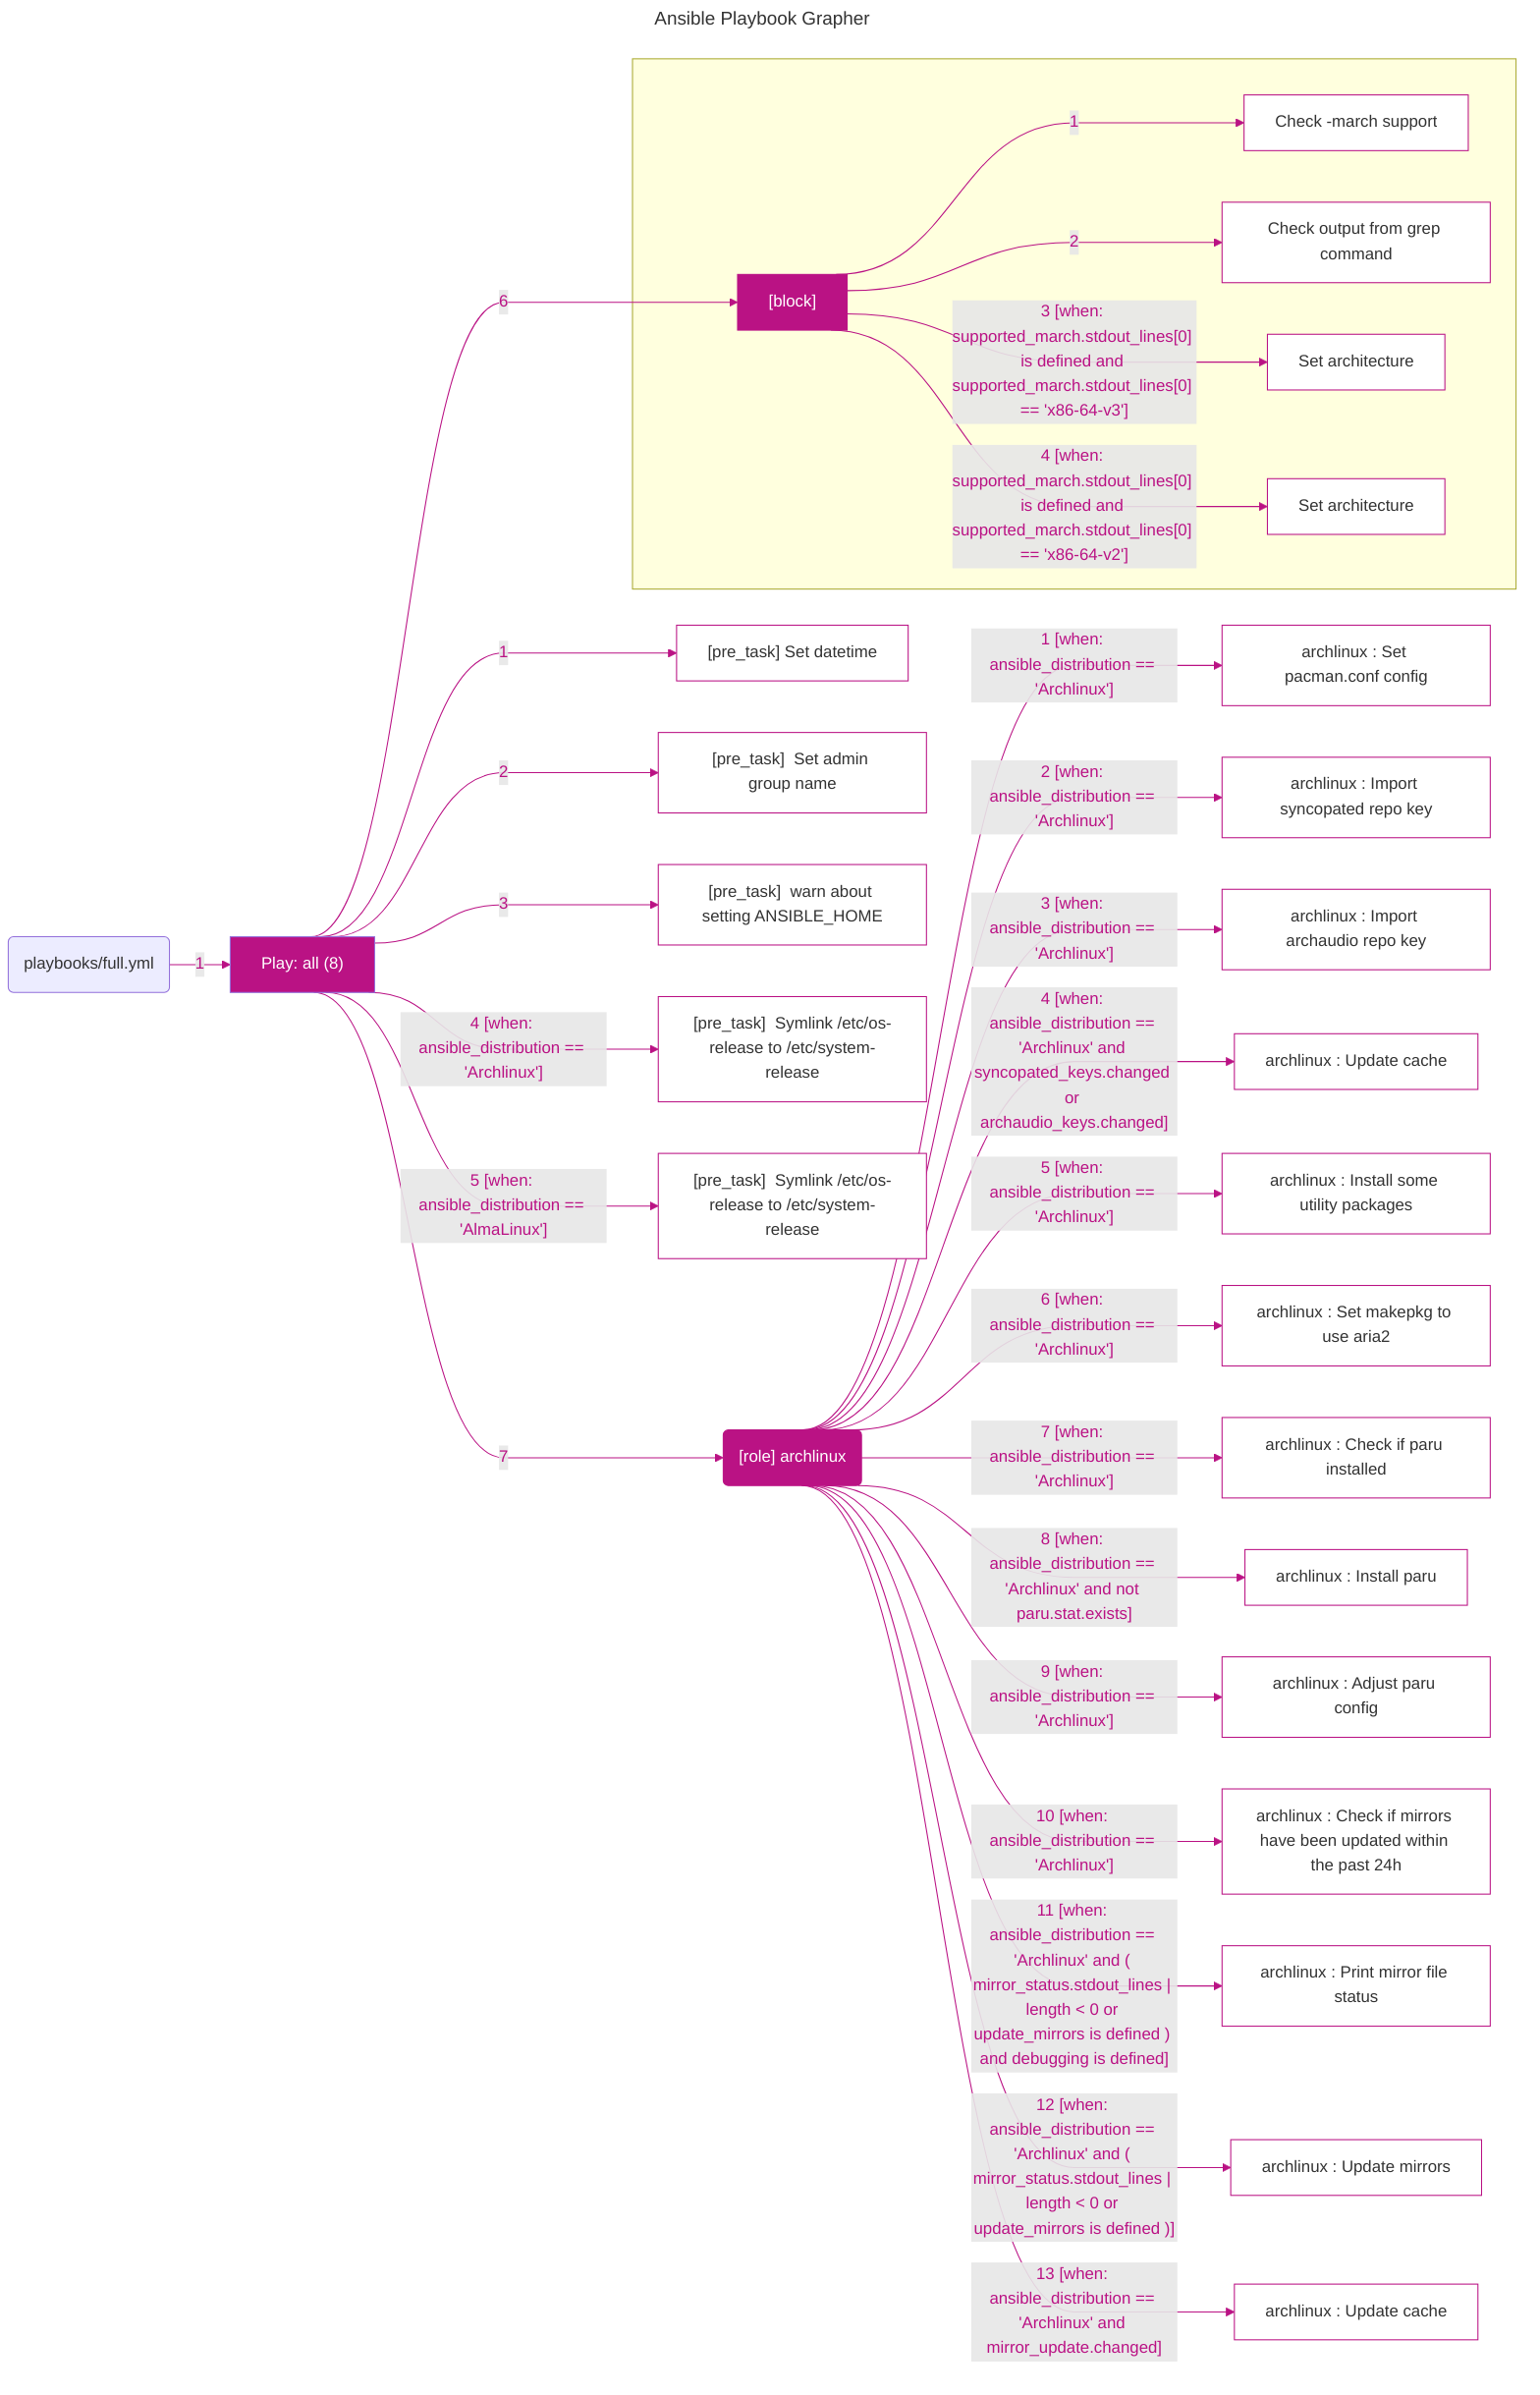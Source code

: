 ---
title: Ansible Playbook Grapher
---
%%{ init: { "flowchart": { "curve": "bumpX" } } }%%
flowchart LR
	%% Start of the playbook 'playbooks/full.yml'
	playbook_06d6c730("playbooks/full.yml")
		%% Start of the play 'Play: all (8)'
		play_86651a0e["Play: all (8)"]
		style play_86651a0e fill:#ba1284,color:#ffffff
		playbook_06d6c730 --> |"1"| play_86651a0e
		linkStyle 0 stroke:#ba1284,color:#ba1284
			pre_task_1fe03bf1["[pre_task]  Set datetime"]
			style pre_task_1fe03bf1 stroke:#ba1284,fill:#ffffff
			play_86651a0e --> |"1"| pre_task_1fe03bf1
			linkStyle 1 stroke:#ba1284,color:#ba1284
			pre_task_7846ad51["[pre_task]  Set admin group name"]
			style pre_task_7846ad51 stroke:#ba1284,fill:#ffffff
			play_86651a0e --> |"2"| pre_task_7846ad51
			linkStyle 2 stroke:#ba1284,color:#ba1284
			pre_task_6a73950d["[pre_task]  warn about setting ANSIBLE_HOME"]
			style pre_task_6a73950d stroke:#ba1284,fill:#ffffff
			play_86651a0e --> |"3"| pre_task_6a73950d
			linkStyle 3 stroke:#ba1284,color:#ba1284
			pre_task_d8ce4ced["[pre_task]  Symlink /etc/os-release to /etc/system-release"]
			style pre_task_d8ce4ced stroke:#ba1284,fill:#ffffff
			play_86651a0e --> |"4 [when: ansible_distribution == 'Archlinux']"| pre_task_d8ce4ced
			linkStyle 4 stroke:#ba1284,color:#ba1284
			pre_task_d8334bea["[pre_task]  Symlink /etc/os-release to /etc/system-release"]
			style pre_task_d8334bea stroke:#ba1284,fill:#ffffff
			play_86651a0e --> |"5 [when: ansible_distribution == 'AlmaLinux']"| pre_task_d8334bea
			linkStyle 5 stroke:#ba1284,color:#ba1284
			%% Start of the block ''
			block_f267b780["[block] "]
			style block_f267b780 fill:#ba1284,color:#ffffff,stroke:#ba1284
			play_86651a0e --> |"6"| block_f267b780
			linkStyle 6 stroke:#ba1284,color:#ba1284
			subgraph subgraph_block_f267b780[" "]
				pre_task_8a5d0bdf[" Check -march support"]
				style pre_task_8a5d0bdf stroke:#ba1284,fill:#ffffff
				block_f267b780 --> |"1"| pre_task_8a5d0bdf
				linkStyle 7 stroke:#ba1284,color:#ba1284
				pre_task_6f0e53bd[" Check output from grep command"]
				style pre_task_6f0e53bd stroke:#ba1284,fill:#ffffff
				block_f267b780 --> |"2"| pre_task_6f0e53bd
				linkStyle 8 stroke:#ba1284,color:#ba1284
				pre_task_a01b36aa[" Set architecture"]
				style pre_task_a01b36aa stroke:#ba1284,fill:#ffffff
				block_f267b780 --> |"3 [when: supported_march.stdout_lines[0] is defined and supported_march.stdout_lines[0] == 'x86-64-v3']"| pre_task_a01b36aa
				linkStyle 9 stroke:#ba1284,color:#ba1284
				pre_task_380bbae1[" Set architecture"]
				style pre_task_380bbae1 stroke:#ba1284,fill:#ffffff
				block_f267b780 --> |"4 [when: supported_march.stdout_lines[0] is defined and supported_march.stdout_lines[0] == 'x86-64-v2']"| pre_task_380bbae1
				linkStyle 10 stroke:#ba1284,color:#ba1284
			end
			%% End of the block ''
			%% Start of the role 'archlinux'
			play_86651a0e --> |"7"| role_97b7ea39
			linkStyle 11 stroke:#ba1284,color:#ba1284
			role_97b7ea39("[role] archlinux")
			style role_97b7ea39 fill:#ba1284,color:#ffffff,stroke:#ba1284
				task_fa2545f1[" archlinux : Set pacman.conf config"]
				style task_fa2545f1 stroke:#ba1284,fill:#ffffff
				role_97b7ea39 --> |"1 [when: ansible_distribution == 'Archlinux']"| task_fa2545f1
				linkStyle 12 stroke:#ba1284,color:#ba1284
				task_f8238ebe[" archlinux : Import syncopated repo key"]
				style task_f8238ebe stroke:#ba1284,fill:#ffffff
				role_97b7ea39 --> |"2 [when: ansible_distribution == 'Archlinux']"| task_f8238ebe
				linkStyle 13 stroke:#ba1284,color:#ba1284
				task_e97b9239[" archlinux : Import archaudio repo key"]
				style task_e97b9239 stroke:#ba1284,fill:#ffffff
				role_97b7ea39 --> |"3 [when: ansible_distribution == 'Archlinux']"| task_e97b9239
				linkStyle 14 stroke:#ba1284,color:#ba1284
				task_65545cc4[" archlinux : Update cache"]
				style task_65545cc4 stroke:#ba1284,fill:#ffffff
				role_97b7ea39 --> |"4 [when: ansible_distribution == 'Archlinux' and syncopated_keys.changed or archaudio_keys.changed]"| task_65545cc4
				linkStyle 15 stroke:#ba1284,color:#ba1284
				task_6eda1a8c[" archlinux : Install some utility packages"]
				style task_6eda1a8c stroke:#ba1284,fill:#ffffff
				role_97b7ea39 --> |"5 [when: ansible_distribution == 'Archlinux']"| task_6eda1a8c
				linkStyle 16 stroke:#ba1284,color:#ba1284
				task_7aeb197d[" archlinux : Set makepkg to use aria2"]
				style task_7aeb197d stroke:#ba1284,fill:#ffffff
				role_97b7ea39 --> |"6 [when: ansible_distribution == 'Archlinux']"| task_7aeb197d
				linkStyle 17 stroke:#ba1284,color:#ba1284
				task_010d2209[" archlinux : Check if paru installed"]
				style task_010d2209 stroke:#ba1284,fill:#ffffff
				role_97b7ea39 --> |"7 [when: ansible_distribution == 'Archlinux']"| task_010d2209
				linkStyle 18 stroke:#ba1284,color:#ba1284
				task_722d0e7c[" archlinux : Install paru"]
				style task_722d0e7c stroke:#ba1284,fill:#ffffff
				role_97b7ea39 --> |"8 [when: ansible_distribution == 'Archlinux' and not paru.stat.exists]"| task_722d0e7c
				linkStyle 19 stroke:#ba1284,color:#ba1284
				task_538868d7[" archlinux : Adjust paru config"]
				style task_538868d7 stroke:#ba1284,fill:#ffffff
				role_97b7ea39 --> |"9 [when: ansible_distribution == 'Archlinux']"| task_538868d7
				linkStyle 20 stroke:#ba1284,color:#ba1284
				task_17fc4f87[" archlinux : Check if mirrors have been updated within the past 24h"]
				style task_17fc4f87 stroke:#ba1284,fill:#ffffff
				role_97b7ea39 --> |"10 [when: ansible_distribution == 'Archlinux']"| task_17fc4f87
				linkStyle 21 stroke:#ba1284,color:#ba1284
				task_6c902115[" archlinux : Print mirror file status"]
				style task_6c902115 stroke:#ba1284,fill:#ffffff
				role_97b7ea39 --> |"11 [when: ansible_distribution == 'Archlinux' and ( mirror_status.stdout_lines | length < 0 or update_mirrors is defined ) and debugging is defined]"| task_6c902115
				linkStyle 22 stroke:#ba1284,color:#ba1284
				task_5983133c[" archlinux : Update mirrors"]
				style task_5983133c stroke:#ba1284,fill:#ffffff
				role_97b7ea39 --> |"12 [when: ansible_distribution == 'Archlinux' and ( mirror_status.stdout_lines | length < 0 or update_mirrors is defined )]"| task_5983133c
				linkStyle 23 stroke:#ba1284,color:#ba1284
				task_1b61d558[" archlinux : Update cache"]
				style task_1b61d558 stroke:#ba1284,fill:#ffffff
				role_97b7ea39 --> |"13 [when: ansible_distribution == 'Archlinux' and mirror_update.changed]"| task_1b61d558
				linkStyle 24 stroke:#ba1284,color:#ba1284
			%% End of the role 'archlinux'
		%% End of the play 'Play: all (8)'
	%% End of the playbook 'playbooks/full.yml'